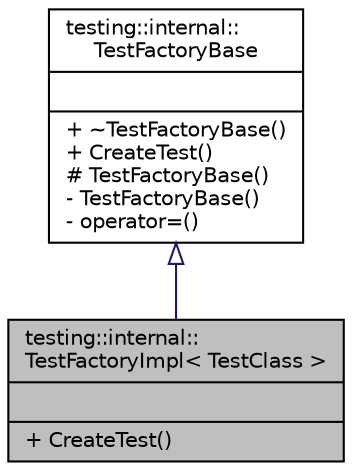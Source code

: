 digraph "testing::internal::TestFactoryImpl&lt; TestClass &gt;"
{
 // LATEX_PDF_SIZE
  bgcolor="transparent";
  edge [fontname="Helvetica",fontsize="10",labelfontname="Helvetica",labelfontsize="10"];
  node [fontname="Helvetica",fontsize="10",shape=record];
  Node1 [label="{testing::internal::\lTestFactoryImpl\< TestClass \>\n||+ CreateTest()\l}",height=0.2,width=0.4,color="black", fillcolor="grey75", style="filled", fontcolor="black",tooltip=" "];
  Node2 -> Node1 [dir="back",color="midnightblue",fontsize="10",style="solid",arrowtail="onormal",fontname="Helvetica"];
  Node2 [label="{testing::internal::\lTestFactoryBase\n||+ ~TestFactoryBase()\l+ CreateTest()\l# TestFactoryBase()\l- TestFactoryBase()\l- operator=()\l}",height=0.2,width=0.4,color="black",URL="$classtesting_1_1internal_1_1TestFactoryBase.html",tooltip=" "];
}
